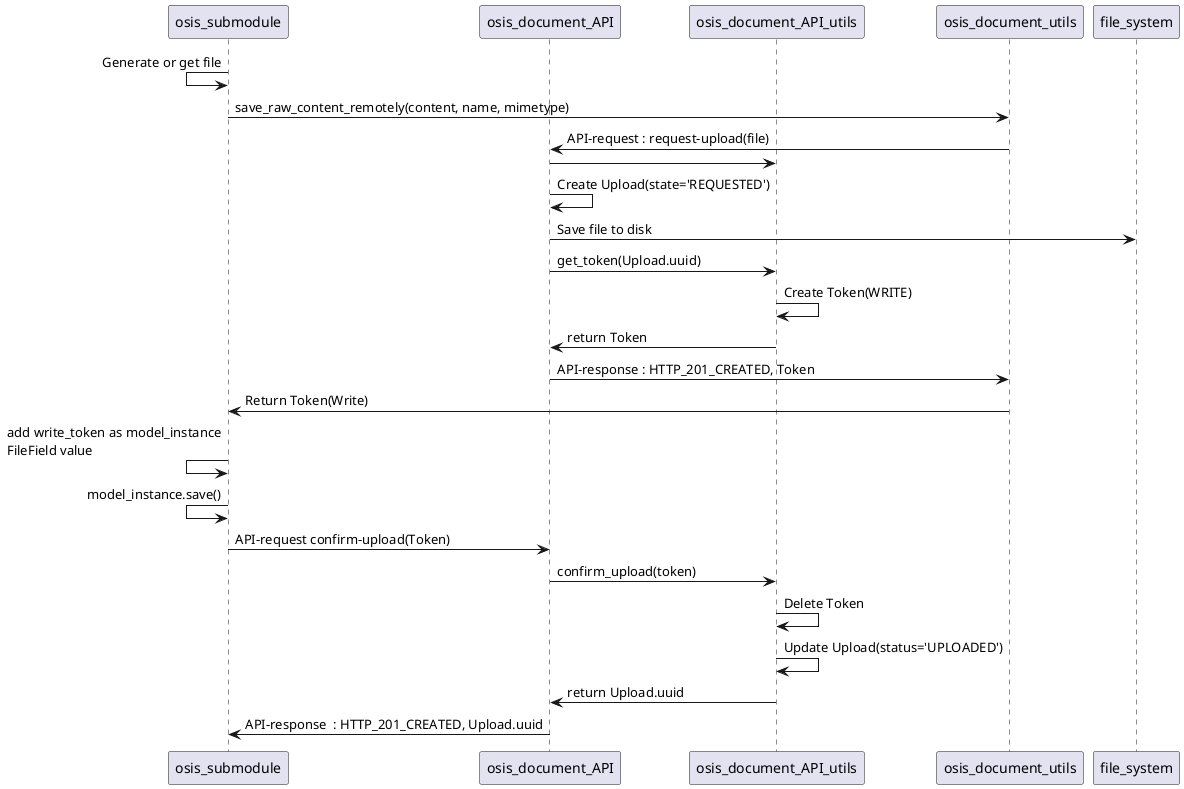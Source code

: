 @startuml
'https://plantuml.com/sequence-diagram
participant osis_submodule  as osis
participant osis_document_API
participant osis_document_API_utils
participant osis_document_utils
participant file_system
osis <- osis : Generate or get file
osis -> osis_document_utils:save_raw_content_remotely(content, name, mimetype)
osis_document_utils -> osis_document_API : API-request : request-upload(file)
osis_document_API -> osis_document_API_utils :
osis_document_API -> osis_document_API : Create Upload(state='REQUESTED')
osis_document_API -> file_system : Save file to disk
osis_document_API -> osis_document_API_utils : get_token(Upload.uuid)
osis_document_API_utils -> osis_document_API_utils : Create Token(WRITE)
osis_document_API_utils -> osis_document_API : return Token
osis_document_API -> osis_document_utils : API-response : HTTP_201_CREATED, Token
osis_document_utils -> osis: Return Token(Write)
osis <- osis :add write_token as model_instance\nFileField value
osis <- osis : model_instance.save()
osis -> osis_document_API : API-request confirm-upload(Token)
osis_document_API -> osis_document_API_utils : confirm_upload(token)
osis_document_API_utils -> osis_document_API_utils : Delete Token
osis_document_API_utils -> osis_document_API_utils : Update Upload(status='UPLOADED')
osis_document_API_utils -> osis_document_API : return Upload.uuid
osis_document_API -> osis : API-response  : HTTP_201_CREATED, Upload.uuid
@enduml